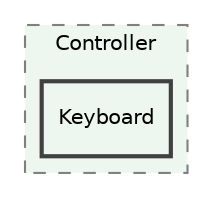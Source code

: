 digraph "src/Controller/Keyboard"
{
 // LATEX_PDF_SIZE
  edge [fontname="Helvetica",fontsize="10",labelfontname="Helvetica",labelfontsize="10"];
  node [fontname="Helvetica",fontsize="10",shape=record];
  compound=true
  subgraph clusterdir_b3b6f0ba51cfe0acc4894d1f872bef0a {
    graph [ bgcolor="#edf7ef", pencolor="grey50", style="filled,dashed,", label="Controller", fontname="Helvetica", fontsize="10", URL="dir_b3b6f0ba51cfe0acc4894d1f872bef0a.html"]
  dir_4e0bfd49e74ee9e0b11260a924c95f88 [shape=box, label="Keyboard", style="filled,bold,", fillcolor="#edf7ef", color="grey25", URL="dir_4e0bfd49e74ee9e0b11260a924c95f88.html"];
  }
}
